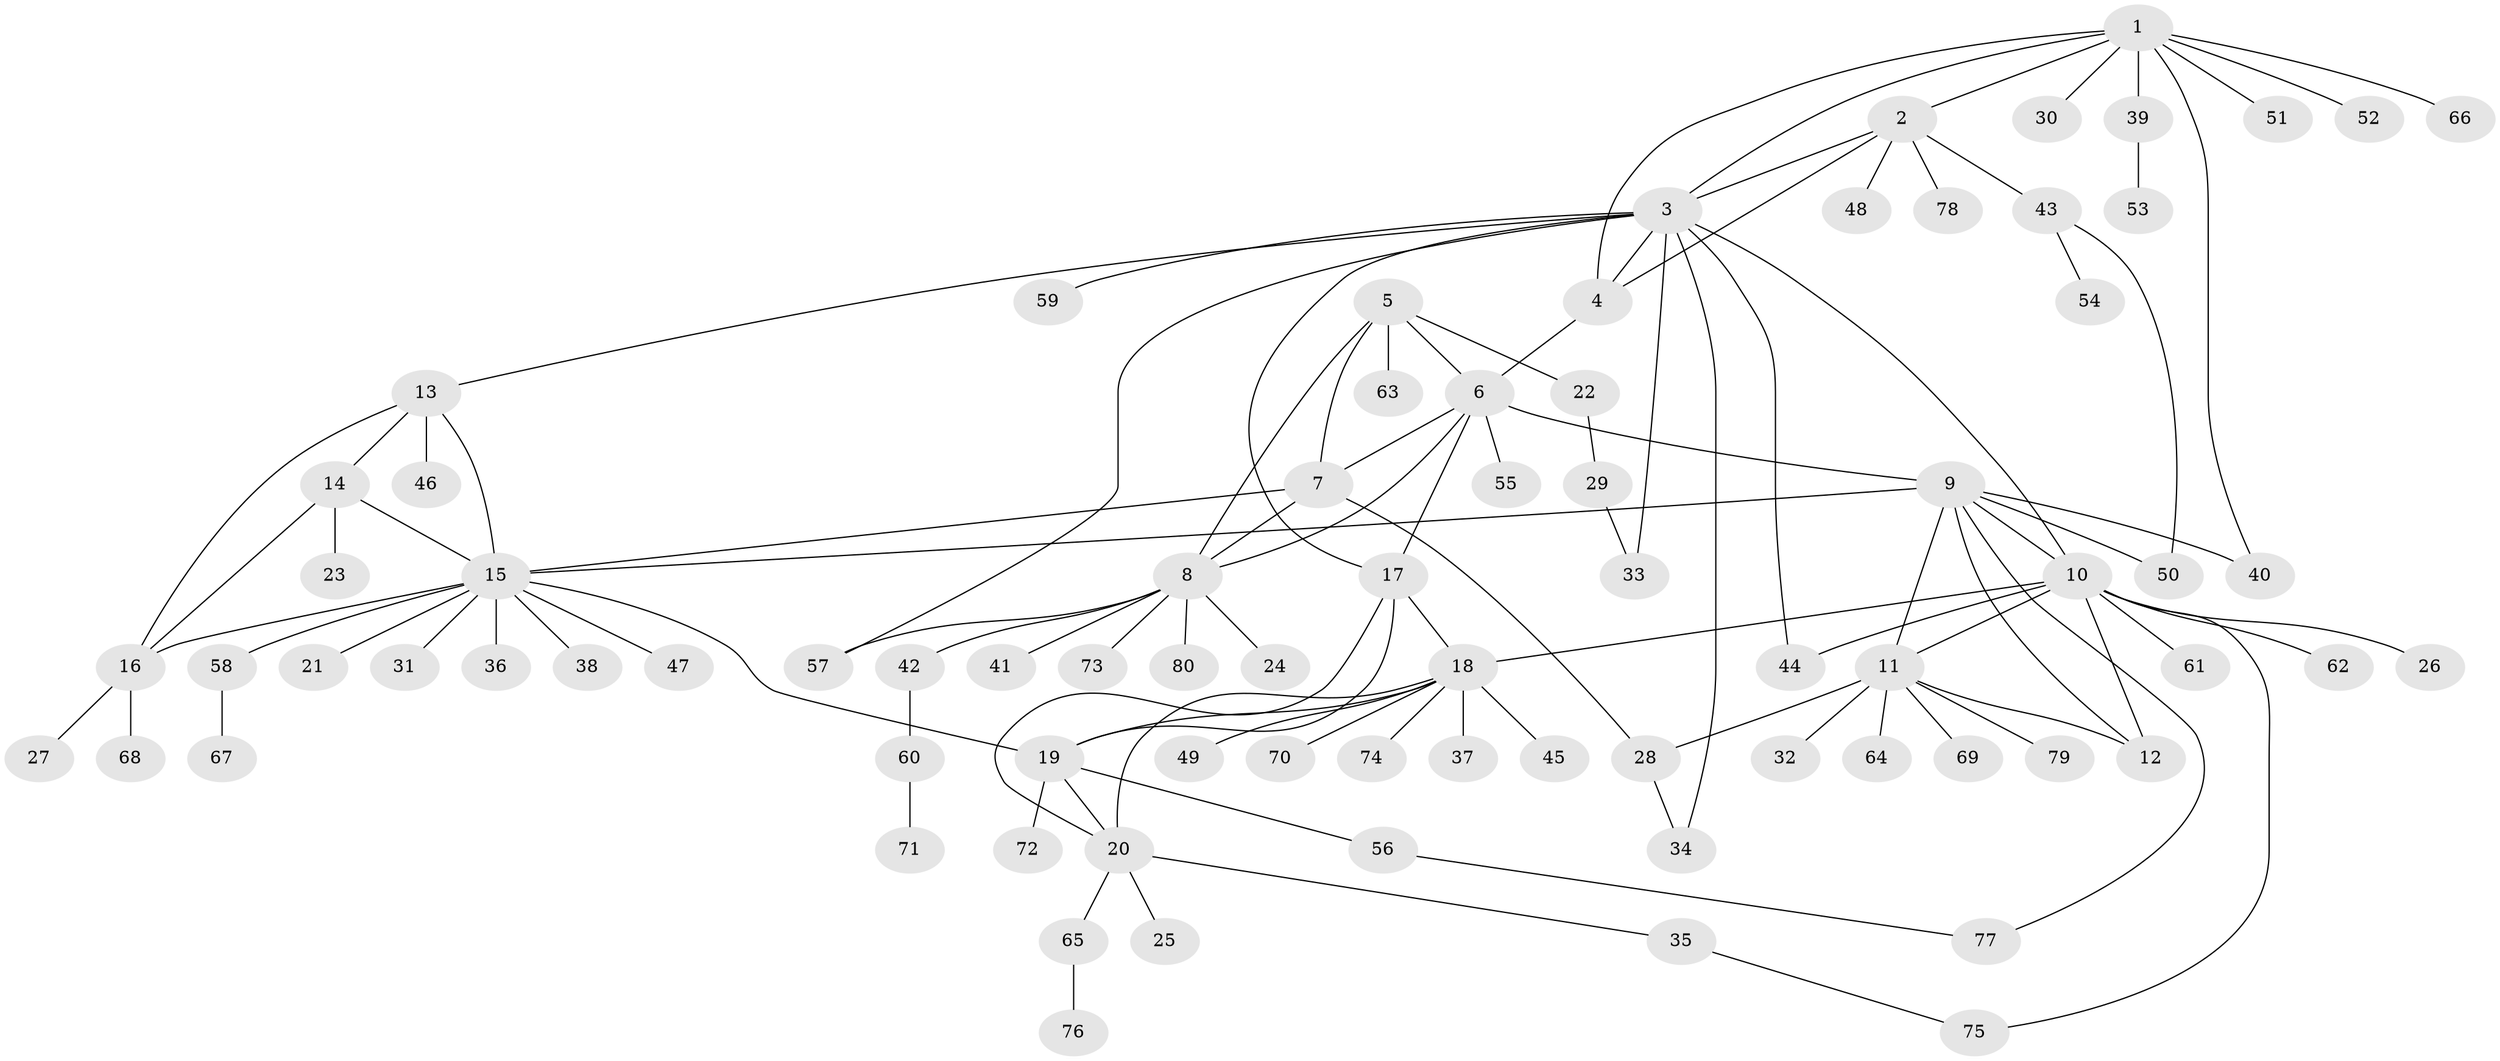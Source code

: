 // Generated by graph-tools (version 1.1) at 2025/26/03/09/25 03:26:35]
// undirected, 80 vertices, 109 edges
graph export_dot {
graph [start="1"]
  node [color=gray90,style=filled];
  1;
  2;
  3;
  4;
  5;
  6;
  7;
  8;
  9;
  10;
  11;
  12;
  13;
  14;
  15;
  16;
  17;
  18;
  19;
  20;
  21;
  22;
  23;
  24;
  25;
  26;
  27;
  28;
  29;
  30;
  31;
  32;
  33;
  34;
  35;
  36;
  37;
  38;
  39;
  40;
  41;
  42;
  43;
  44;
  45;
  46;
  47;
  48;
  49;
  50;
  51;
  52;
  53;
  54;
  55;
  56;
  57;
  58;
  59;
  60;
  61;
  62;
  63;
  64;
  65;
  66;
  67;
  68;
  69;
  70;
  71;
  72;
  73;
  74;
  75;
  76;
  77;
  78;
  79;
  80;
  1 -- 2;
  1 -- 3;
  1 -- 4;
  1 -- 30;
  1 -- 39;
  1 -- 40;
  1 -- 51;
  1 -- 52;
  1 -- 66;
  2 -- 3;
  2 -- 4;
  2 -- 43;
  2 -- 48;
  2 -- 78;
  3 -- 4;
  3 -- 10;
  3 -- 13;
  3 -- 17;
  3 -- 33;
  3 -- 34;
  3 -- 44;
  3 -- 57;
  3 -- 59;
  4 -- 6;
  5 -- 6;
  5 -- 7;
  5 -- 8;
  5 -- 22;
  5 -- 63;
  6 -- 7;
  6 -- 8;
  6 -- 9;
  6 -- 17;
  6 -- 55;
  7 -- 8;
  7 -- 15;
  7 -- 28;
  8 -- 24;
  8 -- 41;
  8 -- 42;
  8 -- 57;
  8 -- 73;
  8 -- 80;
  9 -- 10;
  9 -- 11;
  9 -- 12;
  9 -- 15;
  9 -- 40;
  9 -- 50;
  9 -- 77;
  10 -- 11;
  10 -- 12;
  10 -- 18;
  10 -- 26;
  10 -- 44;
  10 -- 61;
  10 -- 62;
  10 -- 75;
  11 -- 12;
  11 -- 28;
  11 -- 32;
  11 -- 64;
  11 -- 69;
  11 -- 79;
  13 -- 14;
  13 -- 15;
  13 -- 16;
  13 -- 46;
  14 -- 15;
  14 -- 16;
  14 -- 23;
  15 -- 16;
  15 -- 19;
  15 -- 21;
  15 -- 31;
  15 -- 36;
  15 -- 38;
  15 -- 47;
  15 -- 58;
  16 -- 27;
  16 -- 68;
  17 -- 18;
  17 -- 19;
  17 -- 20;
  18 -- 19;
  18 -- 20;
  18 -- 37;
  18 -- 45;
  18 -- 49;
  18 -- 70;
  18 -- 74;
  19 -- 20;
  19 -- 56;
  19 -- 72;
  20 -- 25;
  20 -- 35;
  20 -- 65;
  22 -- 29;
  28 -- 34;
  29 -- 33;
  35 -- 75;
  39 -- 53;
  42 -- 60;
  43 -- 50;
  43 -- 54;
  56 -- 77;
  58 -- 67;
  60 -- 71;
  65 -- 76;
}

